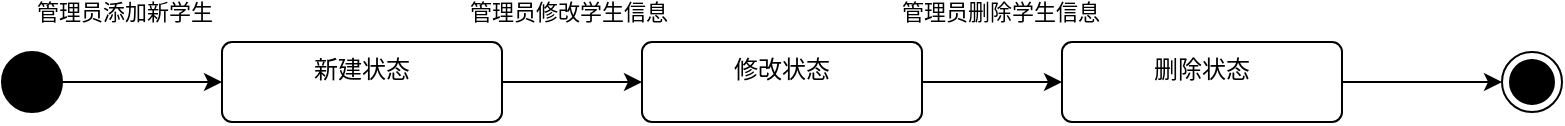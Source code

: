 <mxfile version="22.0.8" type="github">
  <diagram name="第 1 页" id="BW1qWaM-W4W9XnXUhrCX">
    <mxGraphModel dx="986" dy="533" grid="1" gridSize="10" guides="1" tooltips="1" connect="1" arrows="1" fold="1" page="1" pageScale="1" pageWidth="1169" pageHeight="1654" math="0" shadow="0">
      <root>
        <mxCell id="0" />
        <mxCell id="1" parent="0" />
        <mxCell id="A-21MRqyuseBxnLRrRVx-5" style="edgeStyle=orthogonalEdgeStyle;rounded=0;orthogonalLoop=1;jettySize=auto;html=1;exitX=1;exitY=0.5;exitDx=0;exitDy=0;" edge="1" parent="1" source="A-21MRqyuseBxnLRrRVx-1" target="A-21MRqyuseBxnLRrRVx-2">
          <mxGeometry relative="1" as="geometry" />
        </mxCell>
        <mxCell id="A-21MRqyuseBxnLRrRVx-10" value="管理员添加新学生" style="edgeLabel;html=1;align=center;verticalAlign=middle;resizable=0;points=[];" vertex="1" connectable="0" parent="A-21MRqyuseBxnLRrRVx-5">
          <mxGeometry x="0.083" y="-2" relative="1" as="geometry">
            <mxPoint x="-13" y="-37" as="offset" />
          </mxGeometry>
        </mxCell>
        <mxCell id="A-21MRqyuseBxnLRrRVx-1" value="" style="ellipse;fillColor=strokeColor;html=1;" vertex="1" parent="1">
          <mxGeometry x="170" y="190" width="30" height="30" as="geometry" />
        </mxCell>
        <mxCell id="A-21MRqyuseBxnLRrRVx-6" style="edgeStyle=orthogonalEdgeStyle;rounded=0;orthogonalLoop=1;jettySize=auto;html=1;" edge="1" parent="1" source="A-21MRqyuseBxnLRrRVx-2" target="A-21MRqyuseBxnLRrRVx-3">
          <mxGeometry relative="1" as="geometry" />
        </mxCell>
        <mxCell id="A-21MRqyuseBxnLRrRVx-11" value="管理员修改学生信息" style="edgeLabel;html=1;align=center;verticalAlign=middle;resizable=0;points=[];" vertex="1" connectable="0" parent="A-21MRqyuseBxnLRrRVx-6">
          <mxGeometry x="-0.076" y="1" relative="1" as="geometry">
            <mxPoint y="-34" as="offset" />
          </mxGeometry>
        </mxCell>
        <mxCell id="A-21MRqyuseBxnLRrRVx-2" value="新建状态" style="html=1;align=center;verticalAlign=top;rounded=1;absoluteArcSize=1;arcSize=10;dashed=0;whiteSpace=wrap;" vertex="1" parent="1">
          <mxGeometry x="280" y="185" width="140" height="40" as="geometry" />
        </mxCell>
        <mxCell id="A-21MRqyuseBxnLRrRVx-7" style="edgeStyle=orthogonalEdgeStyle;rounded=0;orthogonalLoop=1;jettySize=auto;html=1;" edge="1" parent="1" source="A-21MRqyuseBxnLRrRVx-3" target="A-21MRqyuseBxnLRrRVx-4">
          <mxGeometry relative="1" as="geometry" />
        </mxCell>
        <mxCell id="A-21MRqyuseBxnLRrRVx-12" value="管理员删除学生信息" style="edgeLabel;html=1;align=center;verticalAlign=middle;resizable=0;points=[];" vertex="1" connectable="0" parent="A-21MRqyuseBxnLRrRVx-7">
          <mxGeometry x="0.095" relative="1" as="geometry">
            <mxPoint y="-35" as="offset" />
          </mxGeometry>
        </mxCell>
        <mxCell id="A-21MRqyuseBxnLRrRVx-3" value="修改状态" style="html=1;align=center;verticalAlign=top;rounded=1;absoluteArcSize=1;arcSize=10;dashed=0;whiteSpace=wrap;" vertex="1" parent="1">
          <mxGeometry x="490" y="185" width="140" height="40" as="geometry" />
        </mxCell>
        <mxCell id="A-21MRqyuseBxnLRrRVx-9" style="edgeStyle=orthogonalEdgeStyle;rounded=0;orthogonalLoop=1;jettySize=auto;html=1;" edge="1" parent="1" source="A-21MRqyuseBxnLRrRVx-4" target="A-21MRqyuseBxnLRrRVx-8">
          <mxGeometry relative="1" as="geometry" />
        </mxCell>
        <mxCell id="A-21MRqyuseBxnLRrRVx-4" value="删除状态" style="html=1;align=center;verticalAlign=top;rounded=1;absoluteArcSize=1;arcSize=10;dashed=0;whiteSpace=wrap;" vertex="1" parent="1">
          <mxGeometry x="700" y="185" width="140" height="40" as="geometry" />
        </mxCell>
        <mxCell id="A-21MRqyuseBxnLRrRVx-8" value="" style="ellipse;html=1;shape=endState;fillColor=strokeColor;" vertex="1" parent="1">
          <mxGeometry x="920" y="190" width="30" height="30" as="geometry" />
        </mxCell>
      </root>
    </mxGraphModel>
  </diagram>
</mxfile>
